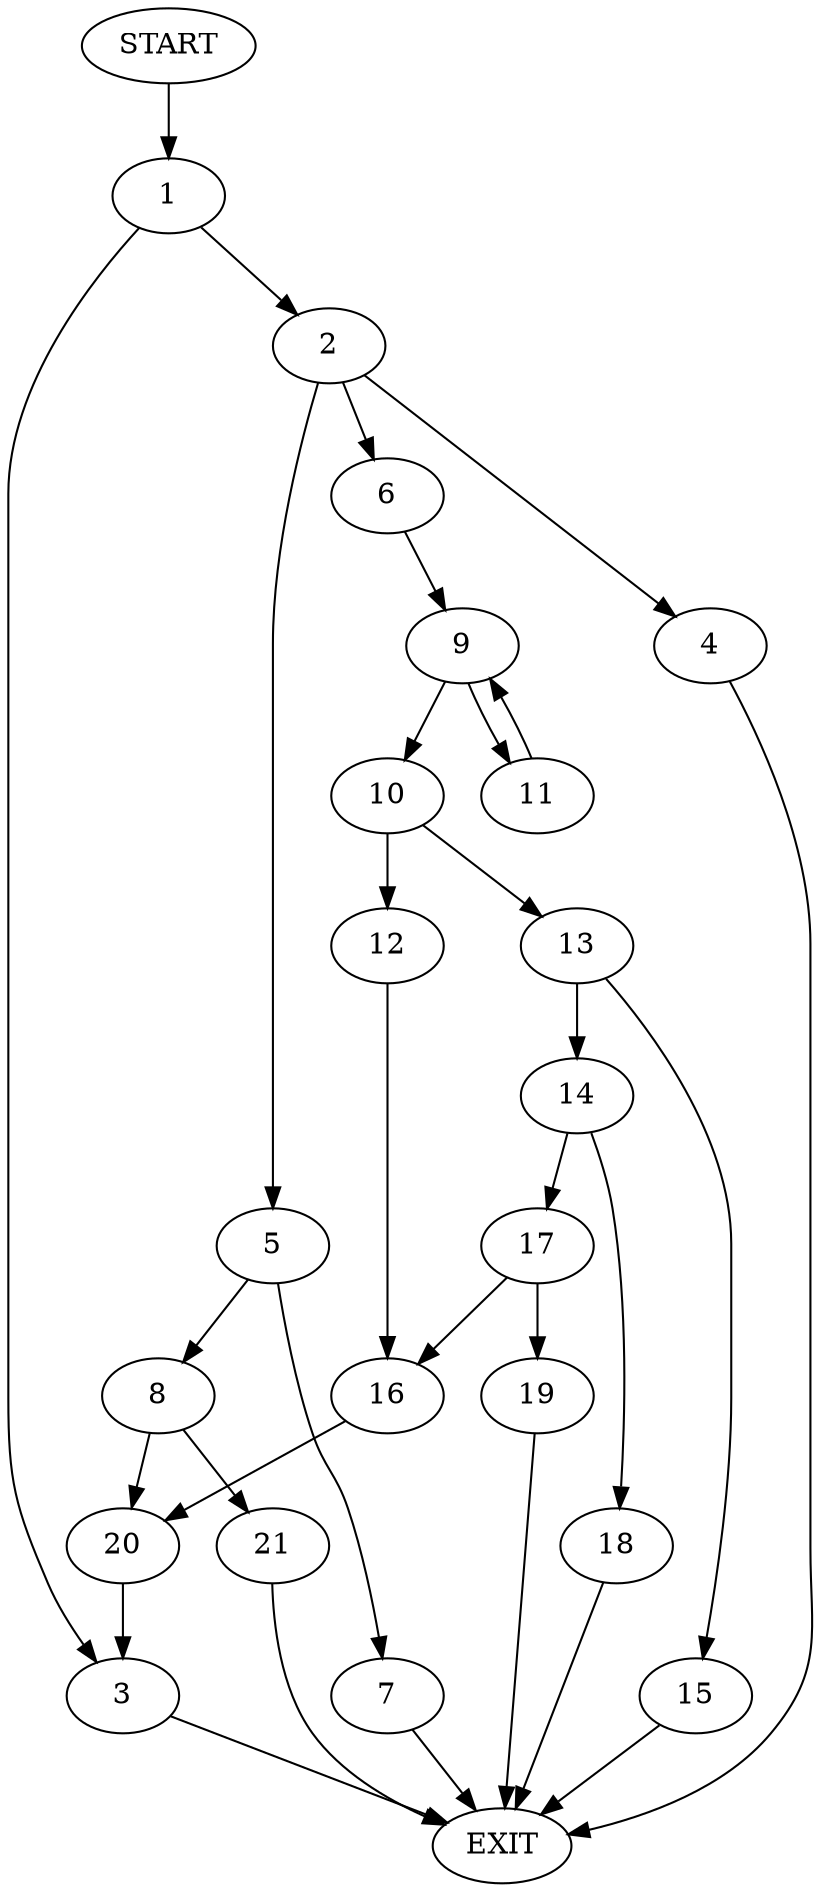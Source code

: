 digraph {
0 [label="START"]
22 [label="EXIT"]
0 -> 1
1 -> 2
1 -> 3
3 -> 22
2 -> 4
2 -> 5
2 -> 6
5 -> 7
5 -> 8
6 -> 9
4 -> 22
9 -> 10
9 -> 11
11 -> 9
10 -> 12
10 -> 13
13 -> 14
13 -> 15
12 -> 16
14 -> 17
14 -> 18
15 -> 22
18 -> 22
17 -> 16
17 -> 19
16 -> 20
19 -> 22
20 -> 3
8 -> 21
8 -> 20
7 -> 22
21 -> 22
}
